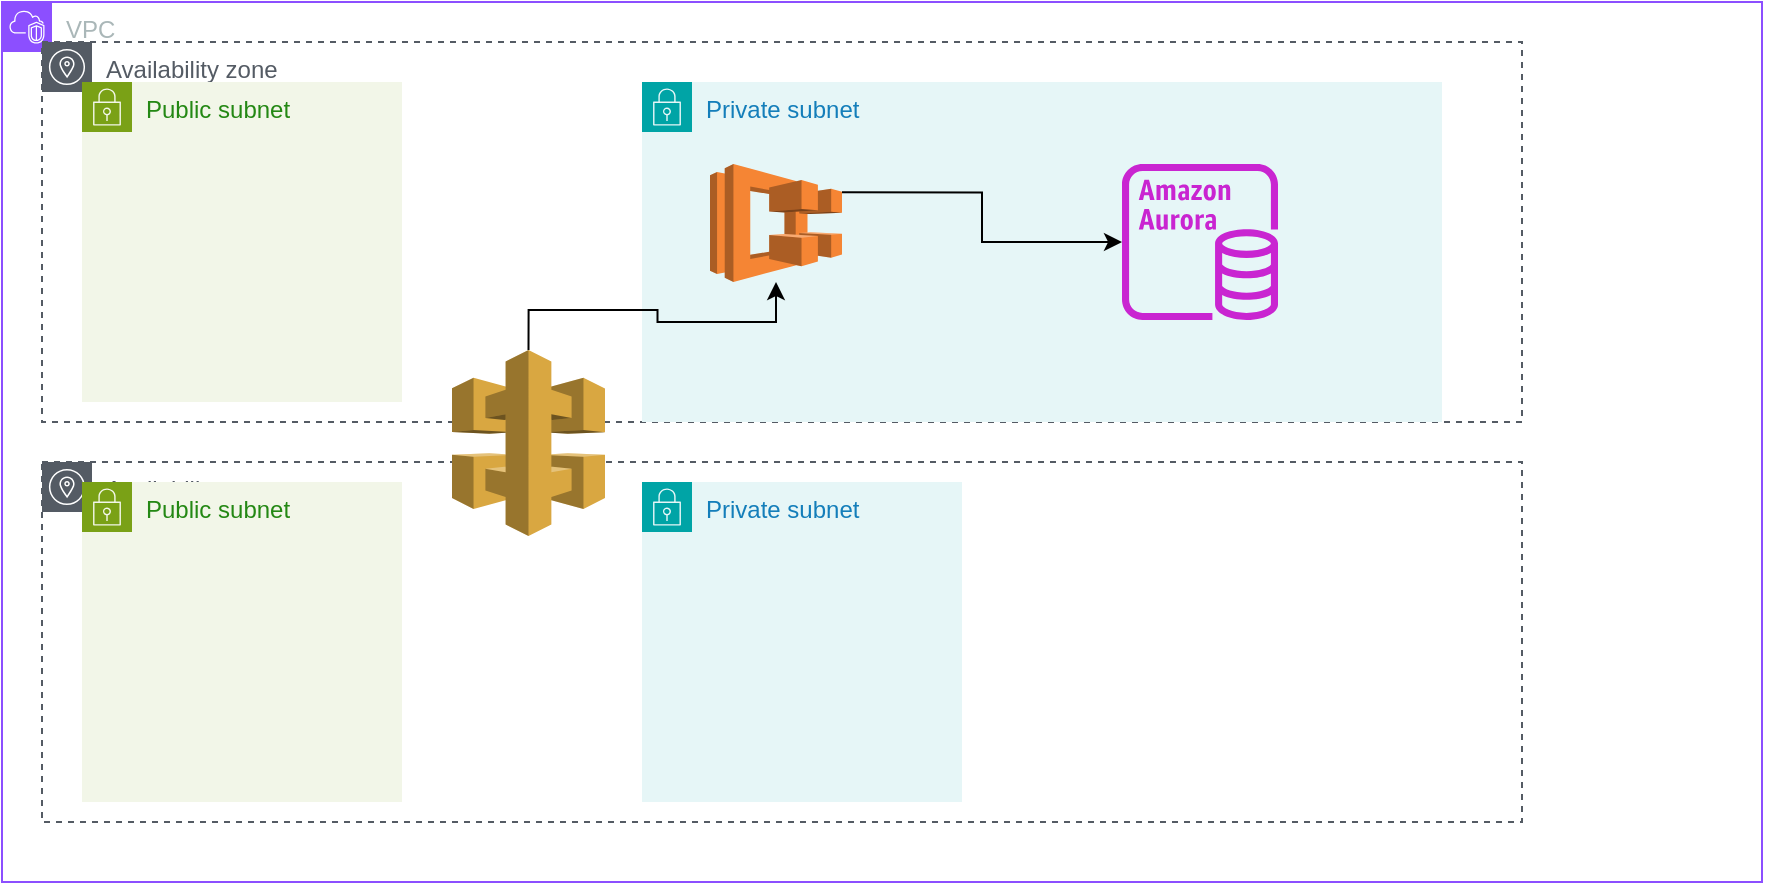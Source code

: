 <mxfile version="26.0.6">
  <diagram name="Page-1" id="BAtg8Ib47Qhs_NXAue9j">
    <mxGraphModel dx="1194" dy="528" grid="1" gridSize="10" guides="1" tooltips="1" connect="1" arrows="1" fold="1" page="1" pageScale="1" pageWidth="850" pageHeight="1100" math="0" shadow="0">
      <root>
        <mxCell id="0" />
        <mxCell id="1" parent="0" />
        <mxCell id="Yl3UpxhFXym-M9bO_WlN-1" value="VPC" style="points=[[0,0],[0.25,0],[0.5,0],[0.75,0],[1,0],[1,0.25],[1,0.5],[1,0.75],[1,1],[0.75,1],[0.5,1],[0.25,1],[0,1],[0,0.75],[0,0.5],[0,0.25]];outlineConnect=0;gradientColor=none;html=1;whiteSpace=wrap;fontSize=12;fontStyle=0;container=1;pointerEvents=0;collapsible=0;recursiveResize=0;shape=mxgraph.aws4.group;grIcon=mxgraph.aws4.group_vpc2;strokeColor=#8C4FFF;fillColor=none;verticalAlign=top;align=left;spacingLeft=30;fontColor=#AAB7B8;dashed=0;" vertex="1" parent="1">
          <mxGeometry x="200" y="80" width="880" height="440" as="geometry" />
        </mxCell>
        <mxCell id="Yl3UpxhFXym-M9bO_WlN-16" value="Availability zone" style="sketch=0;outlineConnect=0;gradientColor=none;html=1;whiteSpace=wrap;fontSize=12;fontStyle=0;shape=mxgraph.aws4.group;grIcon=mxgraph.aws4.group_availability_zone;strokeColor=#545B64;fillColor=none;verticalAlign=top;align=left;spacingLeft=30;fontColor=#545B64;dashed=1;" vertex="1" parent="Yl3UpxhFXym-M9bO_WlN-1">
          <mxGeometry x="20" y="20" width="740" height="190" as="geometry" />
        </mxCell>
        <mxCell id="Yl3UpxhFXym-M9bO_WlN-2" value="Private subnet" style="points=[[0,0],[0.25,0],[0.5,0],[0.75,0],[1,0],[1,0.25],[1,0.5],[1,0.75],[1,1],[0.75,1],[0.5,1],[0.25,1],[0,1],[0,0.75],[0,0.5],[0,0.25]];outlineConnect=0;gradientColor=none;html=1;whiteSpace=wrap;fontSize=12;fontStyle=0;container=1;pointerEvents=0;collapsible=0;recursiveResize=0;shape=mxgraph.aws4.group;grIcon=mxgraph.aws4.group_security_group;grStroke=0;strokeColor=#00A4A6;fillColor=#E6F6F7;verticalAlign=top;align=left;spacingLeft=30;fontColor=#147EBA;dashed=0;" vertex="1" parent="Yl3UpxhFXym-M9bO_WlN-1">
          <mxGeometry x="320" y="40" width="400" height="170" as="geometry" />
        </mxCell>
        <mxCell id="Yl3UpxhFXym-M9bO_WlN-3" value="Private subnet" style="points=[[0,0],[0.25,0],[0.5,0],[0.75,0],[1,0],[1,0.25],[1,0.5],[1,0.75],[1,1],[0.75,1],[0.5,1],[0.25,1],[0,1],[0,0.75],[0,0.5],[0,0.25]];outlineConnect=0;gradientColor=none;html=1;whiteSpace=wrap;fontSize=12;fontStyle=0;container=1;pointerEvents=0;collapsible=0;recursiveResize=0;shape=mxgraph.aws4.group;grIcon=mxgraph.aws4.group_security_group;grStroke=0;strokeColor=#00A4A6;fillColor=#E6F6F7;verticalAlign=top;align=left;spacingLeft=30;fontColor=#147EBA;dashed=0;" vertex="1" parent="Yl3UpxhFXym-M9bO_WlN-1">
          <mxGeometry x="320" y="240" width="160" height="160" as="geometry" />
        </mxCell>
        <mxCell id="Yl3UpxhFXym-M9bO_WlN-7" value="Public subnet" style="points=[[0,0],[0.25,0],[0.5,0],[0.75,0],[1,0],[1,0.25],[1,0.5],[1,0.75],[1,1],[0.75,1],[0.5,1],[0.25,1],[0,1],[0,0.75],[0,0.5],[0,0.25]];outlineConnect=0;gradientColor=none;html=1;whiteSpace=wrap;fontSize=12;fontStyle=0;container=1;pointerEvents=0;collapsible=0;recursiveResize=0;shape=mxgraph.aws4.group;grIcon=mxgraph.aws4.group_security_group;grStroke=0;strokeColor=#7AA116;fillColor=#F2F6E8;verticalAlign=top;align=left;spacingLeft=30;fontColor=#248814;dashed=0;" vertex="1" parent="Yl3UpxhFXym-M9bO_WlN-1">
          <mxGeometry x="40" y="40" width="160" height="160" as="geometry" />
        </mxCell>
        <mxCell id="Yl3UpxhFXym-M9bO_WlN-17" value="Availability zone" style="sketch=0;outlineConnect=0;gradientColor=none;html=1;whiteSpace=wrap;fontSize=12;fontStyle=0;shape=mxgraph.aws4.group;grIcon=mxgraph.aws4.group_availability_zone;strokeColor=#545B64;fillColor=none;verticalAlign=top;align=left;spacingLeft=30;fontColor=#545B64;dashed=1;" vertex="1" parent="Yl3UpxhFXym-M9bO_WlN-1">
          <mxGeometry x="20" y="230" width="740" height="180" as="geometry" />
        </mxCell>
        <mxCell id="Yl3UpxhFXym-M9bO_WlN-9" value="Public subnet" style="points=[[0,0],[0.25,0],[0.5,0],[0.75,0],[1,0],[1,0.25],[1,0.5],[1,0.75],[1,1],[0.75,1],[0.5,1],[0.25,1],[0,1],[0,0.75],[0,0.5],[0,0.25]];outlineConnect=0;gradientColor=none;html=1;whiteSpace=wrap;fontSize=12;fontStyle=0;container=1;pointerEvents=0;collapsible=0;recursiveResize=0;shape=mxgraph.aws4.group;grIcon=mxgraph.aws4.group_security_group;grStroke=0;strokeColor=#7AA116;fillColor=#F2F6E8;verticalAlign=top;align=left;spacingLeft=30;fontColor=#248814;dashed=0;" vertex="1" parent="Yl3UpxhFXym-M9bO_WlN-1">
          <mxGeometry x="40" y="240" width="160" height="160" as="geometry" />
        </mxCell>
        <mxCell id="Yl3UpxhFXym-M9bO_WlN-19" value="" style="sketch=0;outlineConnect=0;fontColor=#232F3E;gradientColor=none;fillColor=#C925D1;strokeColor=none;dashed=0;verticalLabelPosition=bottom;verticalAlign=top;align=center;html=1;fontSize=12;fontStyle=0;aspect=fixed;pointerEvents=1;shape=mxgraph.aws4.aurora_instance;" vertex="1" parent="Yl3UpxhFXym-M9bO_WlN-1">
          <mxGeometry x="560" y="81" width="78" height="78" as="geometry" />
        </mxCell>
        <mxCell id="Yl3UpxhFXym-M9bO_WlN-22" style="edgeStyle=orthogonalEdgeStyle;rounded=0;orthogonalLoop=1;jettySize=auto;html=1;exitX=1;exitY=0.24;exitDx=0;exitDy=0;exitPerimeter=0;" edge="1" parent="Yl3UpxhFXym-M9bO_WlN-1" source="Yl3UpxhFXym-M9bO_WlN-20" target="Yl3UpxhFXym-M9bO_WlN-19">
          <mxGeometry relative="1" as="geometry" />
        </mxCell>
        <mxCell id="Yl3UpxhFXym-M9bO_WlN-20" value="" style="outlineConnect=0;dashed=0;verticalLabelPosition=bottom;verticalAlign=top;align=center;html=1;shape=mxgraph.aws3.ecs;fillColor=#F58534;gradientColor=none;" vertex="1" parent="Yl3UpxhFXym-M9bO_WlN-1">
          <mxGeometry x="354" y="81" width="66" height="59" as="geometry" />
        </mxCell>
        <mxCell id="Yl3UpxhFXym-M9bO_WlN-24" style="edgeStyle=orthogonalEdgeStyle;rounded=0;orthogonalLoop=1;jettySize=auto;html=1;exitX=0.5;exitY=0;exitDx=0;exitDy=0;exitPerimeter=0;" edge="1" parent="Yl3UpxhFXym-M9bO_WlN-1" source="Yl3UpxhFXym-M9bO_WlN-23" target="Yl3UpxhFXym-M9bO_WlN-20">
          <mxGeometry relative="1" as="geometry" />
        </mxCell>
        <mxCell id="Yl3UpxhFXym-M9bO_WlN-23" value="" style="outlineConnect=0;dashed=0;verticalLabelPosition=bottom;verticalAlign=top;align=center;html=1;shape=mxgraph.aws3.api_gateway;fillColor=#D9A741;gradientColor=none;" vertex="1" parent="Yl3UpxhFXym-M9bO_WlN-1">
          <mxGeometry x="225" y="174" width="76.5" height="93" as="geometry" />
        </mxCell>
      </root>
    </mxGraphModel>
  </diagram>
</mxfile>
